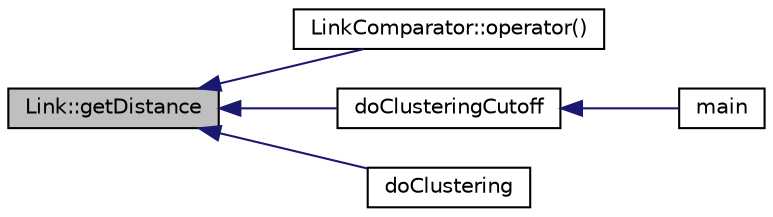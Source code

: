 digraph G
{
  edge [fontname="Helvetica",fontsize="10",labelfontname="Helvetica",labelfontsize="10"];
  node [fontname="Helvetica",fontsize="10",shape=record];
  rankdir="LR";
  Node1 [label="Link::getDistance",height=0.2,width=0.4,color="black", fillcolor="grey75", style="filled" fontcolor="black"];
  Node1 -> Node2 [dir="back",color="midnightblue",fontsize="10",style="solid",fontname="Helvetica"];
  Node2 [label="LinkComparator::operator()",height=0.2,width=0.4,color="black", fillcolor="white", style="filled",URL="$dc/d48/classLinkComparator.html#aadfeebd4979436ada2aeabf16010fc07"];
  Node1 -> Node3 [dir="back",color="midnightblue",fontsize="10",style="solid",fontname="Helvetica"];
  Node3 [label="doClusteringCutoff",height=0.2,width=0.4,color="black", fillcolor="white", style="filled",URL="$df/d0a/main_8cpp.html#ac32c8861b506d99f8ada5f3b1af66753"];
  Node3 -> Node4 [dir="back",color="midnightblue",fontsize="10",style="solid",fontname="Helvetica"];
  Node4 [label="main",height=0.2,width=0.4,color="black", fillcolor="white", style="filled",URL="$df/d0a/main_8cpp.html#ae66f6b31b5ad750f1fe042a706a4e3d4"];
  Node1 -> Node5 [dir="back",color="midnightblue",fontsize="10",style="solid",fontname="Helvetica"];
  Node5 [label="doClustering",height=0.2,width=0.4,color="black", fillcolor="white", style="filled",URL="$df/d0a/main_8cpp.html#a880232b566ecbb52a04f03e5bd9773aa"];
}
